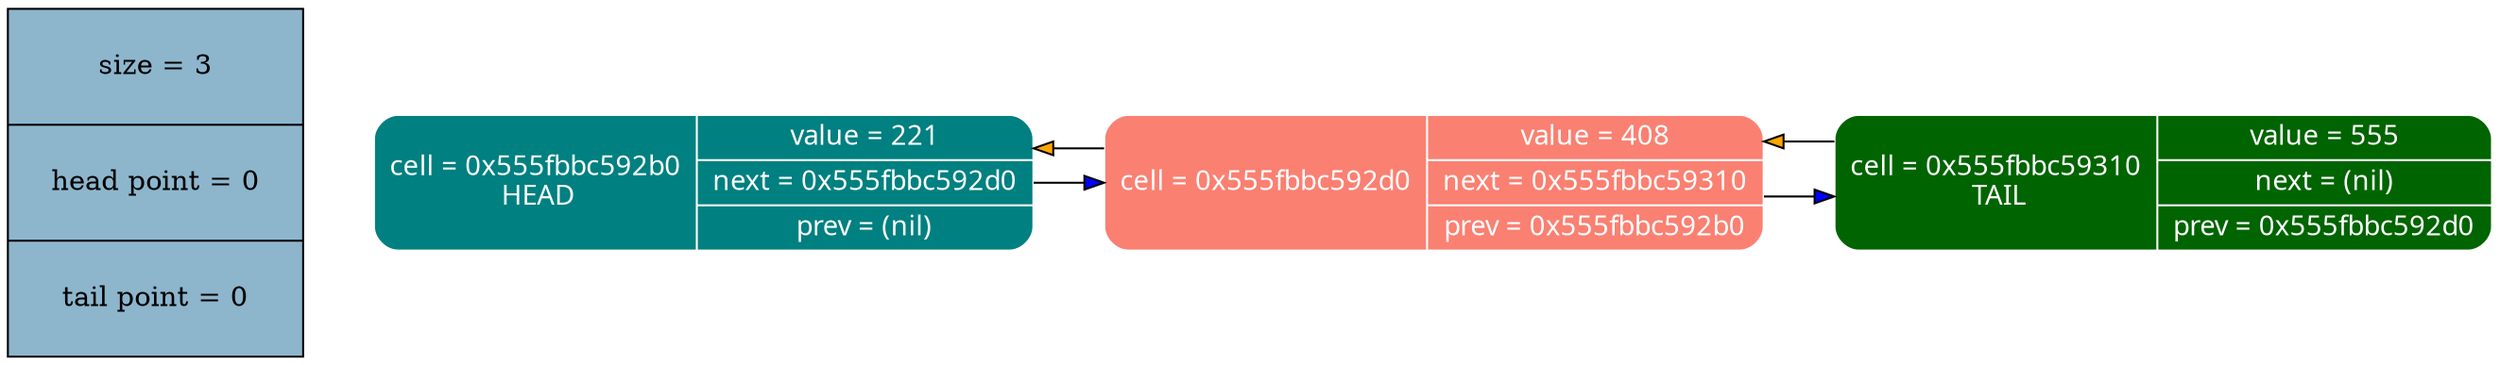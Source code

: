 digraph   
{
rankdir = "LR"
splines = "ortho"

node_stat [margin = "0.3*0.3", style = "filled", shape = "record", fillcolor = "#8DB6CD" label = "size = 3 | head point = 0 | tail point = 0"]
{rank = source; node_stat}

node0x555fbbc592b0 [shape = "Mrecord", fillcolor = "#008080", style = "filled", fontcolor = "white", fontname = "Calibri", color = "white", label = "{cell = 0x555fbbc592b0\n HEAD| {value = 221 |next = 0x555fbbc592d0 |prev = (nil)}}"]
node0x555fbbc592b0 -> node0x555fbbc592d0 [color = "black", style = "invis", constraint = false, fillcolor = "",   fontcolor = "", fontname = "Calibri", label = ""];
node0x555fbbc592b0 -> node0x555fbbc592d0 [color = "black", style = "", constraint = true, fillcolor = "blue",   fontcolor = "", fontname = "Calibri", label = ""];
node0x555fbbc592d0 [shape = "Mrecord", fillcolor = "#FA8072", style = "filled", fontcolor = "white", fontname = "Calibri", color = "white", label = "{cell = 0x555fbbc592d0\n | {value = 408 |next = 0x555fbbc59310 |prev = 0x555fbbc592b0}}"]
node0x555fbbc592d0 -> node0x555fbbc59310 [color = "black", style = "invis", constraint = true, fillcolor = "",   fontcolor = "", fontname = "Calibri", label = ""];
node0x555fbbc592d0 -> node0x555fbbc59310 [color = "black", style = "", constraint = true, fillcolor = "blue",   fontcolor = "", fontname = "Calibri", label = ""];
node0x555fbbc592d0 -> node0x555fbbc592b0 [color = "black", style = "", constraint = true, fillcolor = "orange",   fontcolor = "", fontname = "Calibri", label = ""];
node0x555fbbc59310 [shape = "Mrecord", fillcolor = "#006400", style = "filled", fontcolor = "white", fontname = "Calibri", color = "white", label = "{cell = 0x555fbbc59310\n TAIL| {value = 555 |next = (nil) |prev = 0x555fbbc592d0}}"]
node0x555fbbc59310 -> node0x555fbbc592d0 [color = "black", style = "invis", constraint = false, fillcolor = "",   fontcolor = "", fontname = "Calibri", label = ""];
node0x555fbbc59310 -> node0x555fbbc592d0 [color = "black", style = "", constraint = true, fillcolor = "orange",   fontcolor = "", fontname = "Calibri", label = ""];
}
